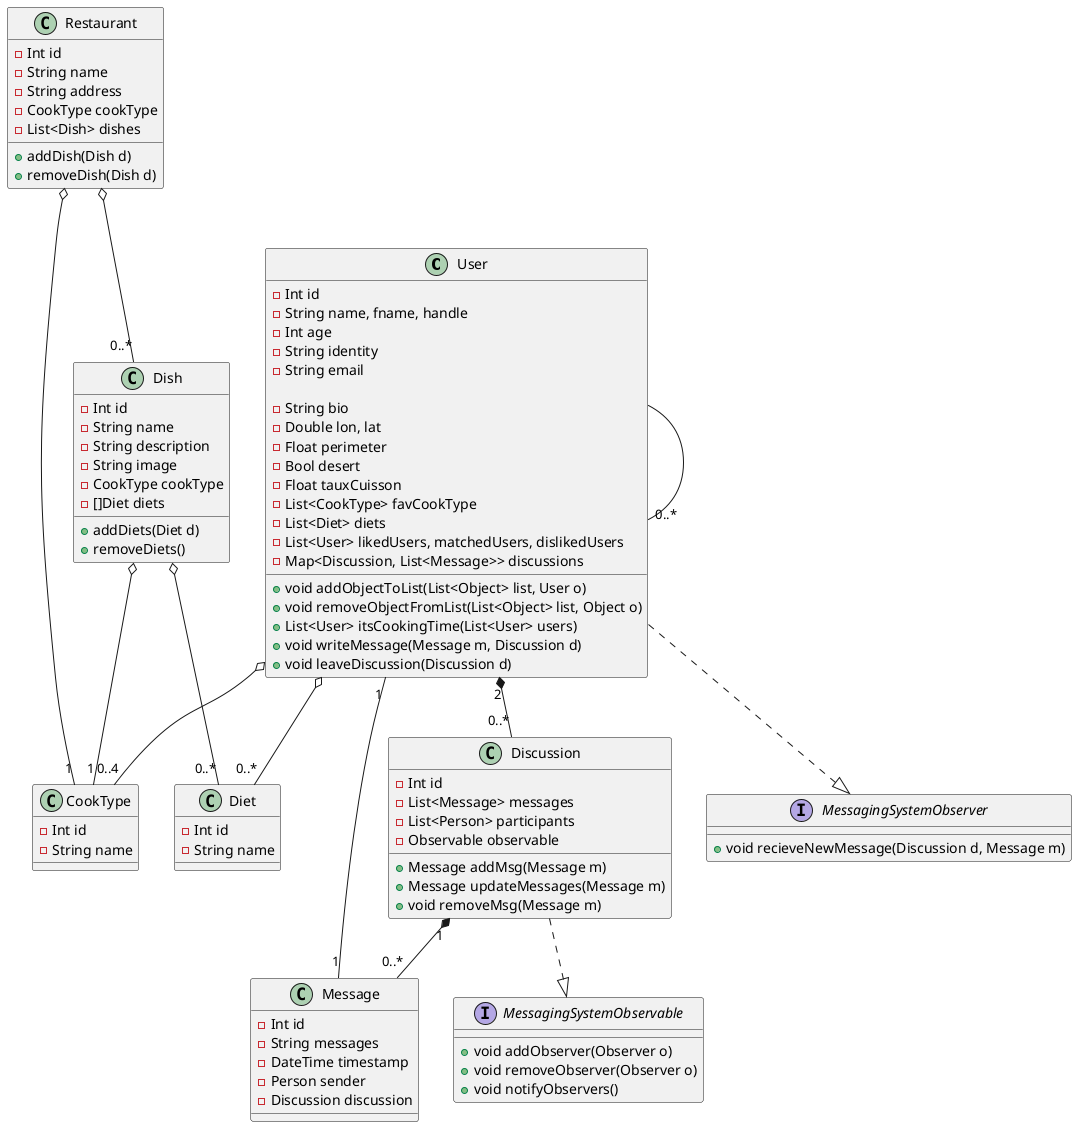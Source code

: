 @startuml 
    Class "User" as person{
   
        - Int id
        - String name, fname, handle
        - Int age
        - String identity
        - String email
        
        - String bio
        - Double lon, lat
        - Float perimeter
        - Bool desert
        - Float tauxCuisson 
        - List<CookType> favCookType
        - List<Diet> diets
        - List<User> likedUsers, matchedUsers, dislikedUsers
        - Map<Discussion, List<Message>> discussions

        + void addObjectToList(List<Object> list, User o)
        + void removeObjectFromList(List<Object> list, Object o)
        + List<User> itsCookingTime(List<User> users)
        + void writeMessage(Message m, Discussion d)
        + void leaveDiscussion(Discussion d)
    }

    Class "CookType" as cookType{
        - Int id
        - String name
    }

    Class "Diet" as diet{
        - Int id
        - String name
    }

    Class "Dish" as dish{
        - Int id
        - String name
        - String description
        - String image
        - CookType cookType
        - []Diet diets

        + addDiets(Diet d)
        + removeDiets()

    }

    Class "Restaurant" as restaurant{
        - Int id
        - String name
        - String address
        - CookType cookType
        - List<Dish> dishes

        + addDish(Dish d)
        + removeDish(Dish d)
    }


    Class "Discussion" as discuss{
        - Int id
        - List<Message> messages
        - List<Person> participants
        - Observable observable

        + Message addMsg(Message m)
        + Message updateMessages(Message m)
        + void removeMsg(Message m)
    }

    Class "Message" as messaging{
        - Int id
        - String messages        
        - DateTime timestamp
        - Person sender
        - Discussion discussion
    }

    Interface "MessagingSystemObserver" as observer{
        + void recieveNewMessage(Discussion d, Message m)
    }

    Interface "MessagingSystemObservable" as observable{
        + void addObserver(Observer o)
        + void removeObserver(Observer o)
        + void notifyObservers()
    }

    person o-- "0..4" cookType
    person o-- "0..*" diet
    person - "0..*" person

    dish o-- "1" cookType
    dish o-- "0..*" diet
    

    discuss ..|> observable
    person ..|> observer

    discuss "1" *-- "0..*" messaging
    messaging "1" -- "1" person
    person "2" *-- "0..*" discuss


    restaurant o-- "1" cookType
    restaurant o-- "0..*" dish

    

@enduml